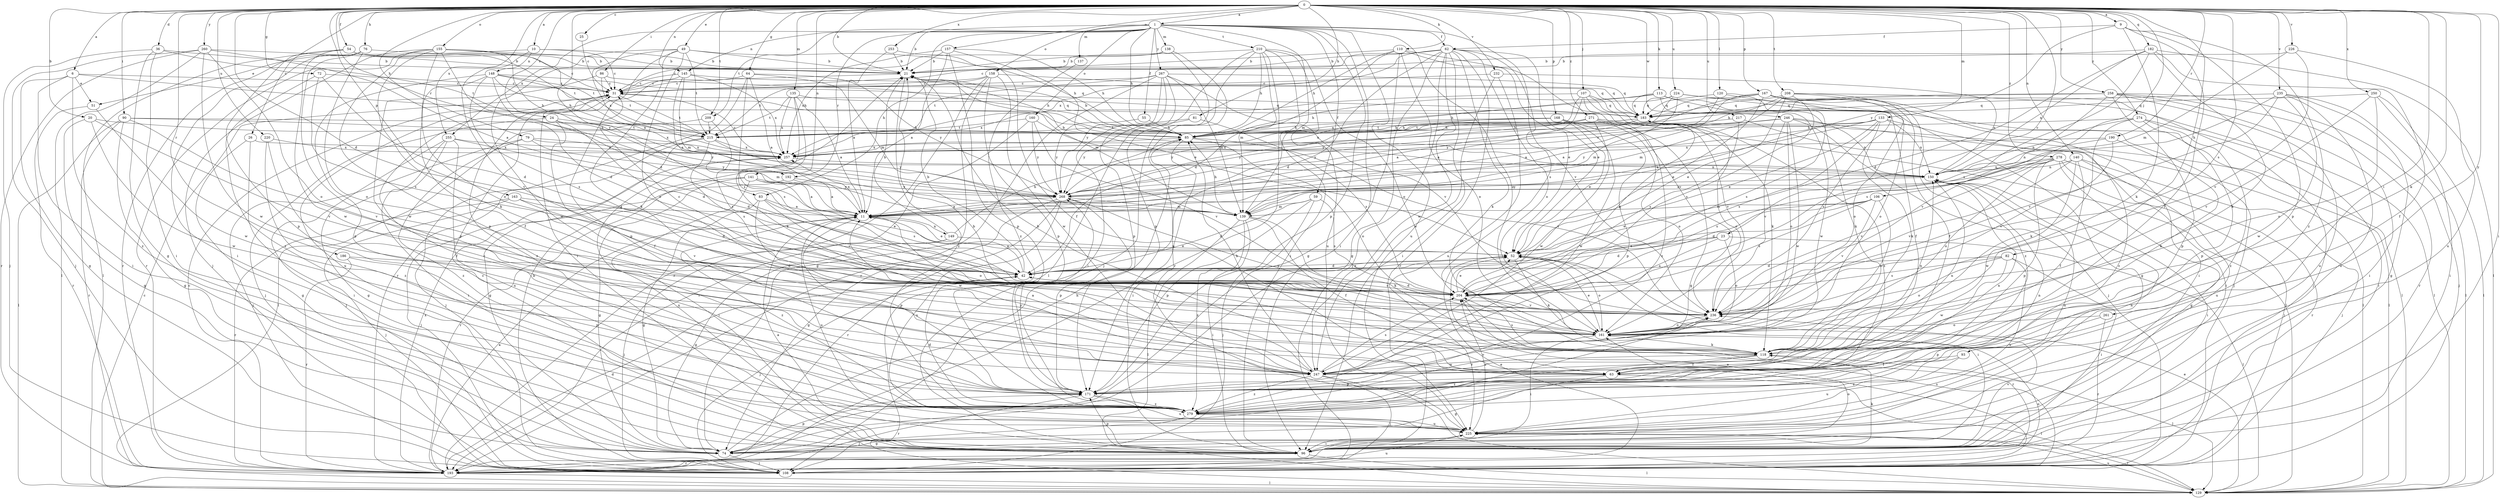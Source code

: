 strict digraph  {
0;
1;
6;
9;
10;
11;
20;
21;
23;
24;
25;
26;
31;
36;
42;
49;
51;
52;
54;
55;
59;
62;
63;
64;
72;
74;
76;
79;
81;
82;
83;
85;
86;
90;
93;
96;
106;
107;
108;
110;
113;
118;
120;
129;
133;
135;
137;
138;
139;
140;
141;
145;
148;
149;
150;
155;
157;
158;
160;
161;
163;
167;
168;
171;
182;
183;
186;
190;
192;
193;
204;
208;
209;
210;
215;
217;
220;
224;
225;
226;
232;
235;
236;
246;
247;
250;
253;
255;
257;
258;
260;
261;
267;
268;
271;
274;
278;
279;
0 -> 1  [label=a];
0 -> 6  [label=a];
0 -> 9  [label=a];
0 -> 10  [label=a];
0 -> 20  [label=b];
0 -> 21  [label=b];
0 -> 23  [label=c];
0 -> 24  [label=c];
0 -> 25  [label=c];
0 -> 26  [label=c];
0 -> 36  [label=d];
0 -> 42  [label=d];
0 -> 49  [label=e];
0 -> 54  [label=f];
0 -> 64  [label=g];
0 -> 72  [label=g];
0 -> 76  [label=h];
0 -> 79  [label=h];
0 -> 81  [label=h];
0 -> 82  [label=h];
0 -> 83  [label=h];
0 -> 86  [label=i];
0 -> 90  [label=i];
0 -> 93  [label=i];
0 -> 96  [label=i];
0 -> 106  [label=j];
0 -> 107  [label=j];
0 -> 110  [label=k];
0 -> 113  [label=k];
0 -> 118  [label=k];
0 -> 120  [label=l];
0 -> 133  [label=m];
0 -> 135  [label=m];
0 -> 140  [label=n];
0 -> 141  [label=n];
0 -> 145  [label=n];
0 -> 155  [label=o];
0 -> 157  [label=o];
0 -> 163  [label=p];
0 -> 167  [label=p];
0 -> 168  [label=p];
0 -> 182  [label=q];
0 -> 186  [label=r];
0 -> 190  [label=r];
0 -> 192  [label=r];
0 -> 204  [label=s];
0 -> 208  [label=t];
0 -> 209  [label=t];
0 -> 217  [label=u];
0 -> 220  [label=u];
0 -> 224  [label=u];
0 -> 226  [label=v];
0 -> 232  [label=v];
0 -> 235  [label=v];
0 -> 246  [label=w];
0 -> 250  [label=x];
0 -> 253  [label=x];
0 -> 255  [label=x];
0 -> 258  [label=y];
0 -> 260  [label=y];
0 -> 261  [label=y];
0 -> 271  [label=z];
0 -> 274  [label=z];
0 -> 278  [label=z];
1 -> 21  [label=b];
1 -> 55  [label=f];
1 -> 59  [label=f];
1 -> 62  [label=f];
1 -> 83  [label=h];
1 -> 85  [label=h];
1 -> 96  [label=i];
1 -> 137  [label=m];
1 -> 138  [label=m];
1 -> 139  [label=m];
1 -> 145  [label=n];
1 -> 158  [label=o];
1 -> 160  [label=o];
1 -> 161  [label=o];
1 -> 171  [label=p];
1 -> 192  [label=r];
1 -> 209  [label=t];
1 -> 210  [label=t];
1 -> 225  [label=u];
1 -> 236  [label=v];
1 -> 255  [label=x];
1 -> 267  [label=y];
6 -> 31  [label=c];
6 -> 51  [label=e];
6 -> 74  [label=g];
6 -> 85  [label=h];
6 -> 96  [label=i];
6 -> 279  [label=z];
9 -> 62  [label=f];
9 -> 63  [label=f];
9 -> 118  [label=k];
9 -> 171  [label=p];
9 -> 268  [label=y];
9 -> 279  [label=z];
10 -> 21  [label=b];
10 -> 31  [label=c];
10 -> 51  [label=e];
10 -> 148  [label=n];
10 -> 236  [label=v];
11 -> 52  [label=e];
11 -> 149  [label=n];
11 -> 161  [label=o];
11 -> 171  [label=p];
11 -> 225  [label=u];
11 -> 257  [label=x];
11 -> 279  [label=z];
20 -> 74  [label=g];
20 -> 85  [label=h];
20 -> 236  [label=v];
20 -> 247  [label=w];
21 -> 31  [label=c];
21 -> 139  [label=m];
21 -> 279  [label=z];
23 -> 42  [label=d];
23 -> 52  [label=e];
23 -> 129  [label=l];
23 -> 161  [label=o];
23 -> 204  [label=s];
24 -> 42  [label=d];
24 -> 63  [label=f];
24 -> 108  [label=j];
24 -> 215  [label=t];
24 -> 268  [label=y];
25 -> 31  [label=c];
26 -> 74  [label=g];
26 -> 96  [label=i];
26 -> 257  [label=x];
31 -> 183  [label=q];
31 -> 215  [label=t];
31 -> 225  [label=u];
31 -> 279  [label=z];
36 -> 21  [label=b];
36 -> 74  [label=g];
36 -> 96  [label=i];
36 -> 108  [label=j];
36 -> 215  [label=t];
42 -> 11  [label=a];
42 -> 21  [label=b];
42 -> 52  [label=e];
42 -> 108  [label=j];
42 -> 204  [label=s];
49 -> 21  [label=b];
49 -> 85  [label=h];
49 -> 96  [label=i];
49 -> 118  [label=k];
49 -> 161  [label=o];
49 -> 215  [label=t];
49 -> 247  [label=w];
49 -> 257  [label=x];
51 -> 193  [label=r];
51 -> 247  [label=w];
52 -> 42  [label=d];
52 -> 96  [label=i];
52 -> 118  [label=k];
52 -> 161  [label=o];
54 -> 21  [label=b];
54 -> 31  [label=c];
54 -> 129  [label=l];
54 -> 171  [label=p];
54 -> 215  [label=t];
54 -> 247  [label=w];
55 -> 85  [label=h];
55 -> 268  [label=y];
59 -> 42  [label=d];
59 -> 108  [label=j];
59 -> 139  [label=m];
59 -> 171  [label=p];
59 -> 204  [label=s];
62 -> 21  [label=b];
62 -> 31  [label=c];
62 -> 42  [label=d];
62 -> 52  [label=e];
62 -> 74  [label=g];
62 -> 96  [label=i];
62 -> 108  [label=j];
62 -> 118  [label=k];
62 -> 161  [label=o];
62 -> 193  [label=r];
62 -> 204  [label=s];
62 -> 247  [label=w];
62 -> 257  [label=x];
63 -> 21  [label=b];
63 -> 74  [label=g];
63 -> 129  [label=l];
63 -> 171  [label=p];
64 -> 11  [label=a];
64 -> 31  [label=c];
64 -> 139  [label=m];
64 -> 193  [label=r];
64 -> 204  [label=s];
64 -> 268  [label=y];
72 -> 31  [label=c];
72 -> 42  [label=d];
72 -> 204  [label=s];
72 -> 279  [label=z];
74 -> 85  [label=h];
74 -> 108  [label=j];
74 -> 171  [label=p];
76 -> 21  [label=b];
76 -> 96  [label=i];
76 -> 161  [label=o];
76 -> 193  [label=r];
76 -> 247  [label=w];
79 -> 108  [label=j];
79 -> 139  [label=m];
79 -> 257  [label=x];
79 -> 268  [label=y];
79 -> 279  [label=z];
81 -> 204  [label=s];
81 -> 215  [label=t];
81 -> 268  [label=y];
82 -> 42  [label=d];
82 -> 96  [label=i];
82 -> 161  [label=o];
82 -> 204  [label=s];
82 -> 225  [label=u];
82 -> 247  [label=w];
83 -> 11  [label=a];
83 -> 52  [label=e];
83 -> 74  [label=g];
83 -> 204  [label=s];
83 -> 247  [label=w];
85 -> 21  [label=b];
85 -> 96  [label=i];
85 -> 161  [label=o];
85 -> 236  [label=v];
85 -> 257  [label=x];
86 -> 31  [label=c];
86 -> 85  [label=h];
86 -> 171  [label=p];
86 -> 215  [label=t];
90 -> 74  [label=g];
90 -> 85  [label=h];
90 -> 129  [label=l];
90 -> 193  [label=r];
90 -> 236  [label=v];
90 -> 257  [label=x];
93 -> 63  [label=f];
93 -> 225  [label=u];
93 -> 279  [label=z];
96 -> 11  [label=a];
96 -> 31  [label=c];
96 -> 118  [label=k];
96 -> 129  [label=l];
96 -> 161  [label=o];
96 -> 171  [label=p];
96 -> 193  [label=r];
96 -> 236  [label=v];
96 -> 257  [label=x];
106 -> 42  [label=d];
106 -> 52  [label=e];
106 -> 139  [label=m];
106 -> 161  [label=o];
106 -> 204  [label=s];
106 -> 236  [label=v];
107 -> 11  [label=a];
107 -> 118  [label=k];
107 -> 183  [label=q];
107 -> 236  [label=v];
107 -> 257  [label=x];
107 -> 268  [label=y];
107 -> 279  [label=z];
108 -> 21  [label=b];
108 -> 52  [label=e];
108 -> 204  [label=s];
110 -> 21  [label=b];
110 -> 42  [label=d];
110 -> 52  [label=e];
110 -> 74  [label=g];
110 -> 85  [label=h];
110 -> 161  [label=o];
110 -> 236  [label=v];
113 -> 63  [label=f];
113 -> 85  [label=h];
113 -> 118  [label=k];
113 -> 183  [label=q];
113 -> 247  [label=w];
113 -> 257  [label=x];
118 -> 63  [label=f];
118 -> 129  [label=l];
118 -> 150  [label=n];
118 -> 204  [label=s];
118 -> 247  [label=w];
118 -> 279  [label=z];
120 -> 11  [label=a];
120 -> 161  [label=o];
120 -> 183  [label=q];
120 -> 204  [label=s];
129 -> 31  [label=c];
129 -> 52  [label=e];
129 -> 225  [label=u];
133 -> 11  [label=a];
133 -> 52  [label=e];
133 -> 118  [label=k];
133 -> 150  [label=n];
133 -> 204  [label=s];
133 -> 215  [label=t];
133 -> 268  [label=y];
133 -> 279  [label=z];
135 -> 11  [label=a];
135 -> 118  [label=k];
135 -> 183  [label=q];
135 -> 204  [label=s];
135 -> 215  [label=t];
135 -> 257  [label=x];
137 -> 279  [label=z];
138 -> 21  [label=b];
138 -> 31  [label=c];
138 -> 171  [label=p];
138 -> 225  [label=u];
139 -> 63  [label=f];
139 -> 85  [label=h];
139 -> 96  [label=i];
139 -> 118  [label=k];
139 -> 129  [label=l];
139 -> 279  [label=z];
140 -> 63  [label=f];
140 -> 108  [label=j];
140 -> 150  [label=n];
140 -> 225  [label=u];
140 -> 236  [label=v];
140 -> 247  [label=w];
141 -> 11  [label=a];
141 -> 74  [label=g];
141 -> 96  [label=i];
141 -> 193  [label=r];
141 -> 204  [label=s];
141 -> 268  [label=y];
145 -> 11  [label=a];
145 -> 31  [label=c];
145 -> 139  [label=m];
145 -> 171  [label=p];
145 -> 183  [label=q];
145 -> 257  [label=x];
148 -> 31  [label=c];
148 -> 42  [label=d];
148 -> 63  [label=f];
148 -> 85  [label=h];
148 -> 150  [label=n];
148 -> 171  [label=p];
148 -> 183  [label=q];
148 -> 204  [label=s];
149 -> 21  [label=b];
149 -> 52  [label=e];
149 -> 74  [label=g];
149 -> 85  [label=h];
149 -> 108  [label=j];
150 -> 21  [label=b];
150 -> 96  [label=i];
150 -> 225  [label=u];
150 -> 268  [label=y];
155 -> 21  [label=b];
155 -> 42  [label=d];
155 -> 108  [label=j];
155 -> 118  [label=k];
155 -> 161  [label=o];
155 -> 171  [label=p];
155 -> 193  [label=r];
155 -> 215  [label=t];
155 -> 268  [label=y];
157 -> 11  [label=a];
157 -> 21  [label=b];
157 -> 52  [label=e];
157 -> 85  [label=h];
157 -> 171  [label=p];
157 -> 257  [label=x];
158 -> 31  [label=c];
158 -> 74  [label=g];
158 -> 171  [label=p];
158 -> 183  [label=q];
158 -> 193  [label=r];
158 -> 215  [label=t];
158 -> 247  [label=w];
160 -> 150  [label=n];
160 -> 193  [label=r];
160 -> 215  [label=t];
160 -> 236  [label=v];
160 -> 268  [label=y];
161 -> 52  [label=e];
161 -> 96  [label=i];
161 -> 118  [label=k];
161 -> 268  [label=y];
163 -> 11  [label=a];
163 -> 42  [label=d];
163 -> 108  [label=j];
163 -> 193  [label=r];
163 -> 236  [label=v];
167 -> 11  [label=a];
167 -> 52  [label=e];
167 -> 63  [label=f];
167 -> 96  [label=i];
167 -> 108  [label=j];
167 -> 129  [label=l];
167 -> 183  [label=q];
167 -> 236  [label=v];
167 -> 257  [label=x];
168 -> 52  [label=e];
168 -> 85  [label=h];
168 -> 171  [label=p];
168 -> 247  [label=w];
168 -> 257  [label=x];
168 -> 268  [label=y];
171 -> 150  [label=n];
171 -> 193  [label=r];
171 -> 225  [label=u];
171 -> 236  [label=v];
171 -> 279  [label=z];
182 -> 21  [label=b];
182 -> 42  [label=d];
182 -> 63  [label=f];
182 -> 118  [label=k];
182 -> 129  [label=l];
182 -> 150  [label=n];
182 -> 204  [label=s];
183 -> 85  [label=h];
183 -> 129  [label=l];
183 -> 161  [label=o];
183 -> 215  [label=t];
183 -> 268  [label=y];
183 -> 279  [label=z];
186 -> 42  [label=d];
186 -> 171  [label=p];
186 -> 193  [label=r];
190 -> 118  [label=k];
190 -> 150  [label=n];
190 -> 236  [label=v];
190 -> 257  [label=x];
192 -> 11  [label=a];
192 -> 108  [label=j];
192 -> 268  [label=y];
193 -> 11  [label=a];
193 -> 31  [label=c];
193 -> 42  [label=d];
193 -> 52  [label=e];
193 -> 129  [label=l];
193 -> 161  [label=o];
193 -> 225  [label=u];
193 -> 257  [label=x];
204 -> 31  [label=c];
204 -> 42  [label=d];
204 -> 52  [label=e];
204 -> 183  [label=q];
204 -> 193  [label=r];
204 -> 236  [label=v];
208 -> 52  [label=e];
208 -> 108  [label=j];
208 -> 139  [label=m];
208 -> 161  [label=o];
208 -> 183  [label=q];
208 -> 204  [label=s];
208 -> 268  [label=y];
208 -> 279  [label=z];
209 -> 129  [label=l];
209 -> 204  [label=s];
209 -> 215  [label=t];
210 -> 21  [label=b];
210 -> 85  [label=h];
210 -> 96  [label=i];
210 -> 108  [label=j];
210 -> 129  [label=l];
210 -> 139  [label=m];
210 -> 161  [label=o];
210 -> 193  [label=r];
210 -> 225  [label=u];
215 -> 74  [label=g];
215 -> 108  [label=j];
215 -> 204  [label=s];
215 -> 257  [label=x];
215 -> 268  [label=y];
217 -> 85  [label=h];
217 -> 96  [label=i];
217 -> 204  [label=s];
220 -> 63  [label=f];
220 -> 257  [label=x];
220 -> 279  [label=z];
224 -> 11  [label=a];
224 -> 74  [label=g];
224 -> 85  [label=h];
224 -> 129  [label=l];
224 -> 139  [label=m];
224 -> 183  [label=q];
225 -> 74  [label=g];
225 -> 96  [label=i];
225 -> 129  [label=l];
225 -> 150  [label=n];
225 -> 204  [label=s];
226 -> 21  [label=b];
226 -> 139  [label=m];
226 -> 225  [label=u];
226 -> 236  [label=v];
232 -> 31  [label=c];
232 -> 150  [label=n];
232 -> 225  [label=u];
232 -> 247  [label=w];
235 -> 74  [label=g];
235 -> 129  [label=l];
235 -> 183  [label=q];
235 -> 204  [label=s];
235 -> 225  [label=u];
235 -> 236  [label=v];
235 -> 247  [label=w];
236 -> 161  [label=o];
246 -> 85  [label=h];
246 -> 108  [label=j];
246 -> 129  [label=l];
246 -> 150  [label=n];
246 -> 161  [label=o];
246 -> 236  [label=v];
246 -> 247  [label=w];
246 -> 257  [label=x];
247 -> 11  [label=a];
247 -> 21  [label=b];
247 -> 85  [label=h];
247 -> 108  [label=j];
247 -> 129  [label=l];
247 -> 150  [label=n];
247 -> 204  [label=s];
247 -> 279  [label=z];
250 -> 96  [label=i];
250 -> 129  [label=l];
250 -> 161  [label=o];
250 -> 183  [label=q];
250 -> 236  [label=v];
253 -> 11  [label=a];
253 -> 21  [label=b];
253 -> 63  [label=f];
255 -> 42  [label=d];
255 -> 74  [label=g];
255 -> 96  [label=i];
255 -> 108  [label=j];
255 -> 225  [label=u];
255 -> 257  [label=x];
257 -> 31  [label=c];
257 -> 150  [label=n];
258 -> 85  [label=h];
258 -> 96  [label=i];
258 -> 108  [label=j];
258 -> 171  [label=p];
258 -> 183  [label=q];
258 -> 193  [label=r];
258 -> 225  [label=u];
258 -> 236  [label=v];
260 -> 11  [label=a];
260 -> 21  [label=b];
260 -> 108  [label=j];
260 -> 129  [label=l];
260 -> 161  [label=o];
260 -> 193  [label=r];
260 -> 247  [label=w];
261 -> 161  [label=o];
261 -> 171  [label=p];
261 -> 193  [label=r];
267 -> 31  [label=c];
267 -> 96  [label=i];
267 -> 139  [label=m];
267 -> 171  [label=p];
267 -> 183  [label=q];
267 -> 193  [label=r];
267 -> 215  [label=t];
267 -> 236  [label=v];
267 -> 268  [label=y];
268 -> 11  [label=a];
268 -> 74  [label=g];
268 -> 139  [label=m];
268 -> 171  [label=p];
268 -> 193  [label=r];
268 -> 225  [label=u];
271 -> 74  [label=g];
271 -> 85  [label=h];
271 -> 129  [label=l];
271 -> 161  [label=o];
271 -> 247  [label=w];
271 -> 268  [label=y];
274 -> 85  [label=h];
274 -> 96  [label=i];
274 -> 118  [label=k];
274 -> 150  [label=n];
274 -> 171  [label=p];
274 -> 279  [label=z];
278 -> 11  [label=a];
278 -> 74  [label=g];
278 -> 108  [label=j];
278 -> 150  [label=n];
278 -> 161  [label=o];
278 -> 171  [label=p];
278 -> 193  [label=r];
278 -> 204  [label=s];
278 -> 236  [label=v];
279 -> 31  [label=c];
279 -> 42  [label=d];
279 -> 108  [label=j];
279 -> 150  [label=n];
279 -> 225  [label=u];
279 -> 236  [label=v];
279 -> 268  [label=y];
}
